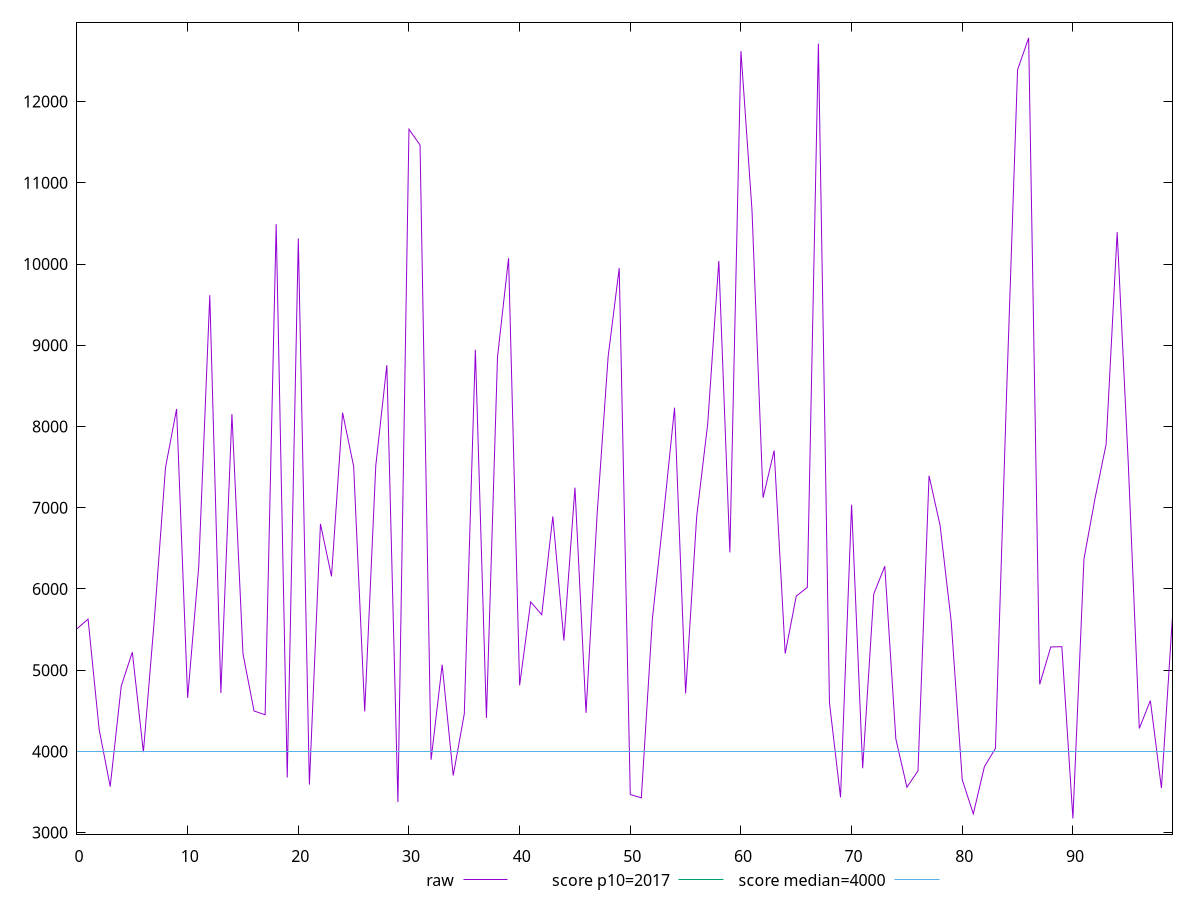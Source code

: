 reset

$raw <<EOF
0 5510.383999999997
1 5628.607999999985
2 4272.63999999999
3 3566.7199999999966
4 4805.851999999998
5 5221.591999999996
6 3991.7079999999964
7 5643.3479999999945
8 7495.843999999989
9 8215.915999999996
10 4658.363999999992
11 6271.62799999999
12 9616.103999999987
13 4719.223999999991
14 8152.3159999999925
15 5200.820000000001
16 4497.175999999992
17 4451.315999999995
18 10491.36399999999
19 3679.4319999999943
20 10315.131999999978
21 3590.431999999998
22 6800.935999999987
23 6154.6959999999835
24 8168.999999999991
25 7509.507999999996
26 4490.947999999995
27 7515.987999999986
28 8754.911999999991
29 3375.163999999999
30 11659.227999999992
31 11464.89599999999
32 3897.62
33 5067.175999999996
34 3703.2719999999945
35 4462.739999999999
36 8943.507999999989
37 4412.3919999999935
38 8853.483999999993
39 10072.511999999988
40 4812.963999999995
41 5840.47199999999
42 5682.755999999985
43 6892.371999999986
44 5364.591999999991
45 7247.103999999986
46 4474.287999999993
47 6915.29999999999
48 8860.851999999988
49 9950.075999999992
50 3468.707999999998
51 3428.108
52 5635.263999999993
53 6898.487999999984
54 8231.631999999989
55 4713.163999999993
56 6889.8679999999895
57 8037.279999999985
58 10037.603999999987
59 6450.247999999992
60 12622.075999999992
61 10662.243999999993
62 7123.047999999992
63 7703.955999999988
64 5204.827999999995
65 5911.739999999997
66 6020.055999999995
67 12713.887999999995
68 4598.255999999991
69 3434.1519999999964
70 7037.887999999987
71 3792.8959999999934
72 5936.987999999995
73 6279.759999999992
74 4152.779999999991
75 3558.875999999995
76 3760.735999999997
77 7393.299999999992
78 6779.651999999992
79 5601.7039999999915
80 3650.5999999999935
81 3231.3959999999956
82 3811.067999999997
83 4037.315999999997
84 8378.631999999998
85 12391.107999999998
86 12783.843999999983
87 4825.011999999991
88 5285.627999999997
89 5289.003999999996
90 3173.5399999999963
91 6369.575999999992
92 7115.463999999995
93 7780.227999999988
94 10392.407999999981
95 7557.767999999989
96 4282.643999999995
97 4625.528000000002
98 3547.6079999999956
99 5663.531999999996
EOF

set key outside below
set xrange [0:99]
set yrange [2981.3339199999964:12976.050079999983]
set trange [2981.3339199999964:12976.050079999983]
set terminal svg size 640, 500 enhanced background rgb 'white'
set output "report_00013_2021-02-09T12-04-24.940Z/mainthread-work-breakdown/samples/pages/raw/values.svg"

plot $raw title "raw" with line, \
     2017 title "score p10=2017", \
     4000 title "score median=4000"

reset
